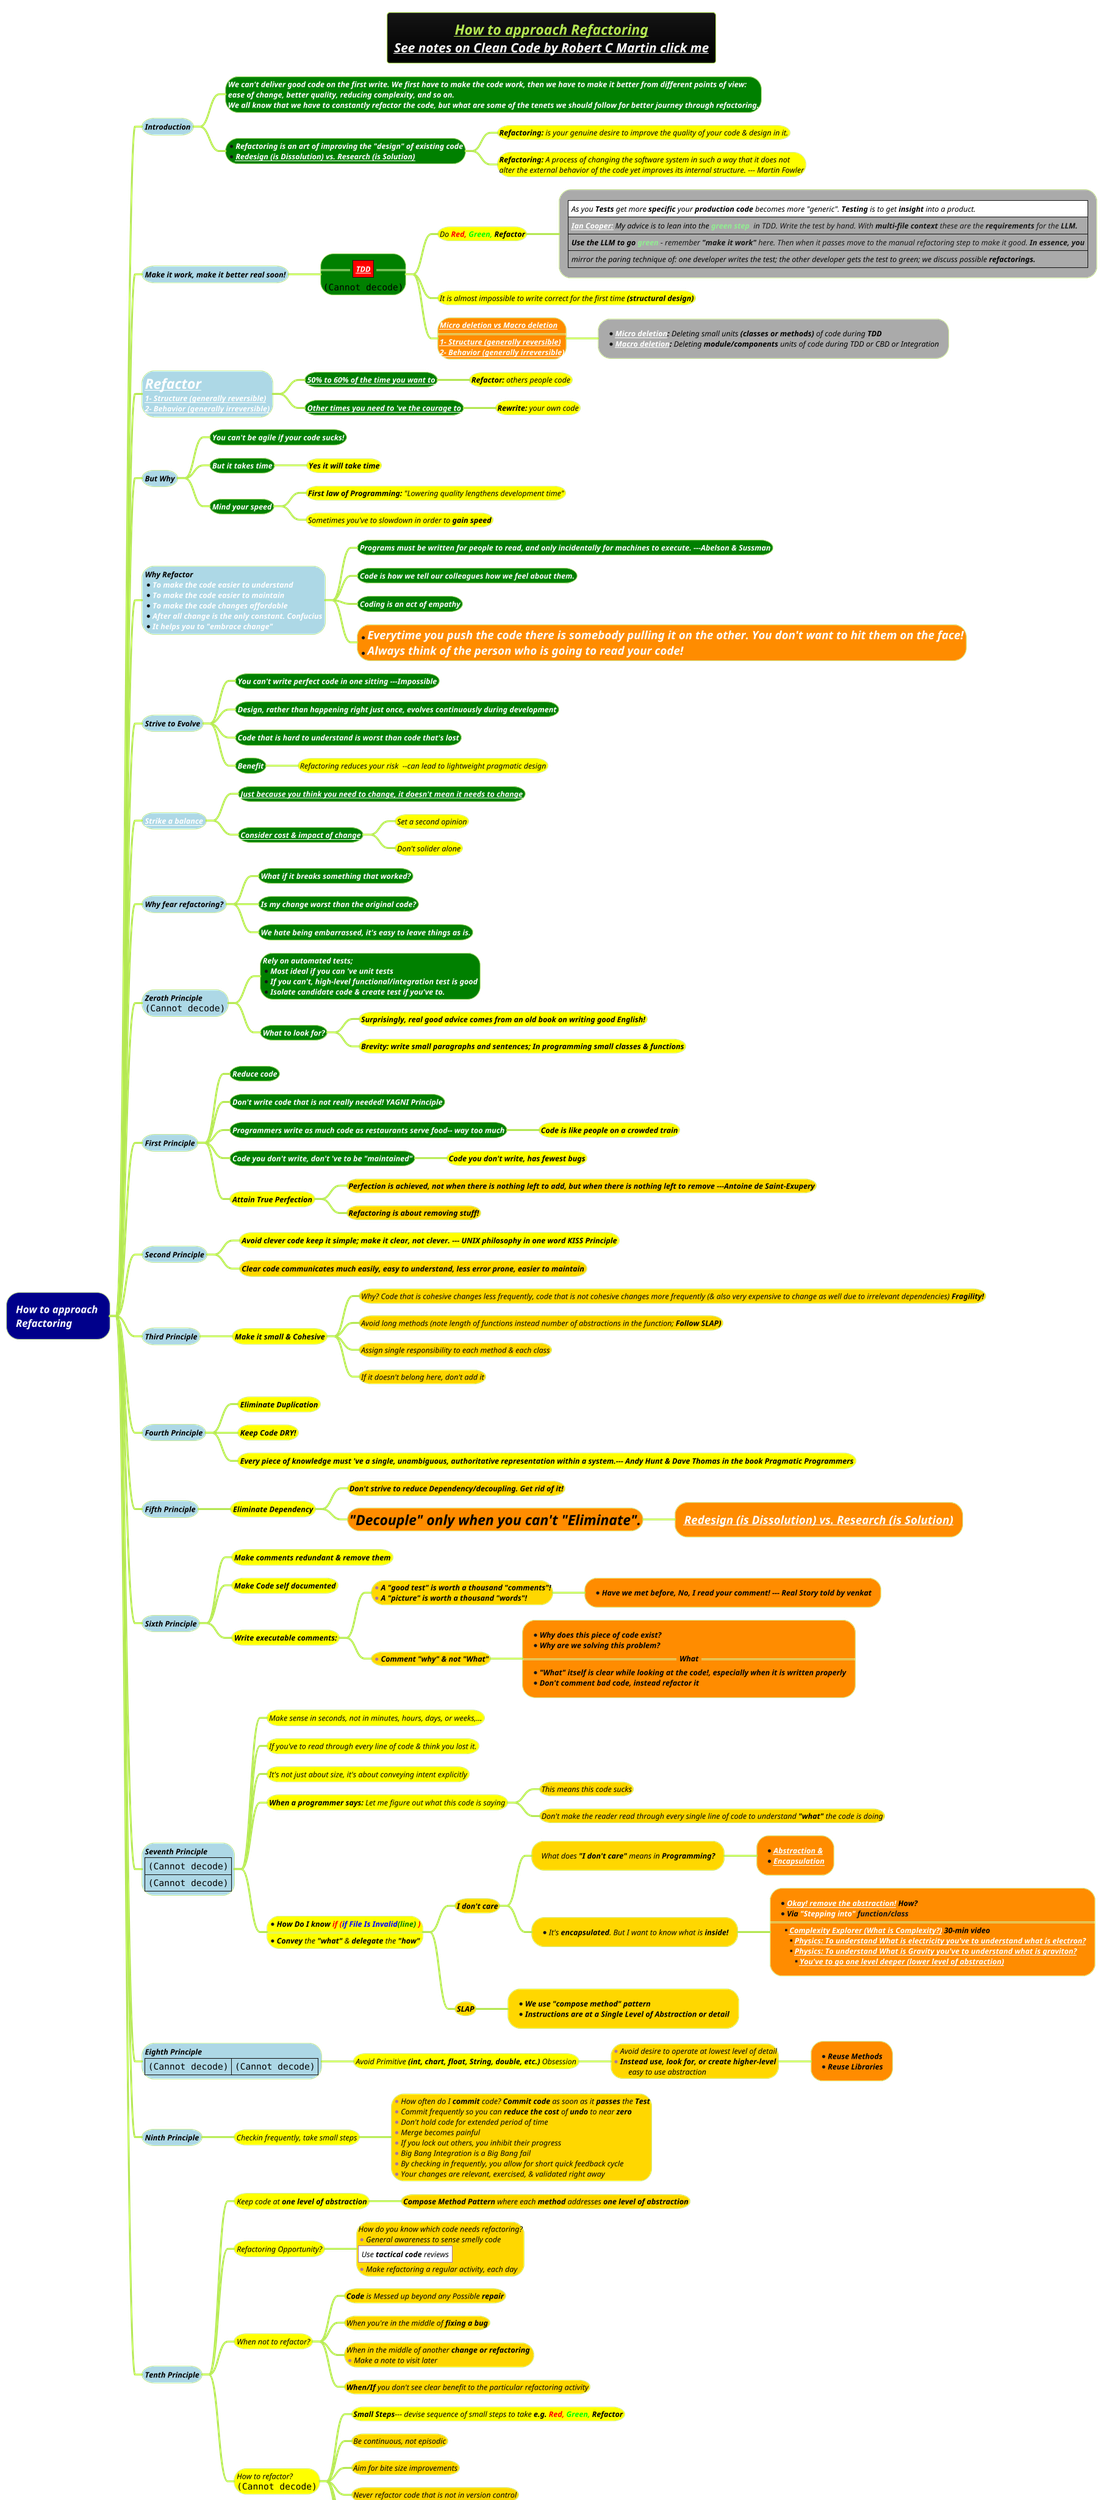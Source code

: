 @startmindmap
title =<i><b><u><size:18>How to approach Refactoring \n<i>[[docs/3-programming-languages/Venkat-Subramaniam/images/img_425.png See notes on Clean Code by Robert C Martin click me]]

!theme hacker

*[#darkblue] <i><color #white>How to approach \n<i><color #white>Refactoring
**[#lightblue] <i><color #black><size:12>Introduction

***[#green]:<b><i><color #white><size:12>We can't deliver good code on the first write. We first have to make the code work, then we have to make it better from different points of view:
<b><i><color #white><size:12>ease of change, better quality, reducing complexity, and so on.
<b><i><color #white><size:12>We all know that we have to constantly refactor the code, but what are some of the tenets we should follow for better journey through refactoring.;
***[#green] *<b><i><color #white><size:12>Refactoring is an art of improving the "design" of existing code \n*<b><i><color #white><size:12>[[docs/3-programming-languages/Venkat-Subramaniam/images/img_514.png Redesign (is Dissolution) vs. Research (is Solution)]]
****[#yellow] <i><color #black><size:12>**Refactoring:** is your genuine desire to improve the quality of your code & design in it.
****[#yellow]:<i><color #black><size:12>**Refactoring:** A process of changing the software system in such a way that it does not
<i><color #black><size:12>alter the external behavior of the code yet improves its internal structure. --- Martin Fowler;

**[#lightblue] <i><color #black><size:12>Make it work, make it better real soon!
***[#green]:==|<#red><b><i><color #white><size:12>[[docs/books/1-books-backlog/software-testing/images/img_6.png TDD]]|==
<img:images-reuseable/57-TDD-red-green-refactor.png>;
****[#yellow] <i><color #black><size:12>Do <b><color #red>Red, <color #lime>Green, <color #black>Refactor
*****[#a]:|<#white><i><color #black><size:12>As you **Tests** get more **specific** your **production code** becomes more "generic". **Testing** is to get **insight** into a product.|
|<i><color #black><size:12>**[[docs/3-programming-languages/Venkat-Subramaniam/images-reuseable/58-TDD-red-green-refactor.png Ian Cooper:]]** My advice is to lean into the <color #lightgreen>**green step** </color> in TDD. Write the test by hand. With **multi-file context** these are the **requirements** for the <b>LLM.|
|<i><color #black><size:12>**Use the LLM to go <color #lightgreen>green** </color>- remember **"make it work"** here. Then when it passes move to the manual refactoring step to make it good. <b>In essence, you|
|<i><color #black><size:12>mirror the paring technique of: one developer writes the test; the other developer gets the test to green; we discuss possible <b>refactorings.|;

****[#yellow] <i><color #black><size:12>It is almost impossible to write correct for the first time <b>(structural design)
****[#darkorange]:<i><color #black><size:12><b>[[docs/3-programming-languages/Venkat-Subramaniam/images/img_512.png Micro deletion vs Macro deletion]]
====
<b><i><color #black><size:12>[[docs/3-programming-languages/Venkat-Subramaniam/images/img_466.png 1- Structure (generally reversible)]]
<b><i><color #black><size:12>[[docs/3-programming-languages/Venkat-Subramaniam/images/img_466.png 2- Behavior (generally irreversible)]];
*****[#a] *<i><color #black><size:12>**[[docs/3-programming-languages/Venkat-Subramaniam/images/img_512.png Micro deletion]]:** Deleting small units **(classes or methods)** of code during <b>TDD  \n*<i><color #black><size:12>**[[docs/3-programming-languages/Venkat-Subramaniam/images/img_256.png Macro deletion]]:** Deleting **module/components** units of code during TDD or CBD or Integration
**[#lightblue]:<i><color #black><size:22>[[docs/3-programming-languages/Venkat-Subramaniam/images/img_249.png Refactor]]
<i><color #black><size:12>[[docs/3-programming-languages/Venkat-Subramaniam/images/img_466.png 1- Structure (generally reversible)]]
<i><color #black><size:12>[[docs/3-programming-languages/Venkat-Subramaniam/images/img_466.png 2- Behavior (generally irreversible)]];
***[#green] <b><i><color #white><size:12>[[docs/3-programming-languages/Venkat-Subramaniam/images/img_131.png 50% to 60% of the time you want to]]
****[#yellow] <i><color #black><size:12><b>Refactor:</b> others people code
***[#green] <b><i><color #white><size:12>[[docs/3-programming-languages/Venkat-Subramaniam/images/img_131.png Other times you need to 've the courage to]]
****[#yellow] <i><color #black><size:12><b>Rewrite:</b> your own code
**[#lightblue] <i><color #black><size:12><b>But Why
***[#green] <b><i><color #white><size:12>You can't be agile if your code sucks!
***[#green] <b><i><color #white><size:12>But it takes time
****[#yellow] <i><color #black><size:12><b>Yes it will take time
***[#green] <b><i><color #white><size:12>Mind your speed
****[#yellow] <i><color #black><size:12>**First law of Programming:** "Lowering quality lengthens development time"
****[#yellow] <i><color #black><size:12>Sometimes you've to slowdown in order to <b>gain speed

**[#lightblue]:<i><color #black><size:12><b>Why Refactor
*<b><i><color #white><size:12>To make the code easier to understand
*<b><i><color #white><size:12>To make the code easier to maintain
*<b><i><color #white><size:12>To make the code changes affordable
*<b><i><color #white><size:12>After all change is the only constant. Confucius
*<b><i><color #white><size:12>It helps you to "embrace change";
***[#green] <b><i><color #white><size:12>Programs must be written for people to read, and only incidentally for machines to execute. ---Abelson & Sussman
***[#green] <b><i><color #white><size:12>Code is how we tell our colleagues how we feel about them.
***[#green] <b><i><color #white><size:12>Coding is an act of empathy
***[#darkorange]:*<b><i><color #white><size:18>Everytime you push the code there is somebody pulling it on the other. You don't want to hit them on the face!
*<b><i><color #white><size:18>Always think of the person who is going to read your code!;
**[#lightblue] <i><color #black><size:12>Strive to Evolve
***[#green] <b><i><color #white><size:12>You can't write perfect code in one sitting ---Impossible
***[#green] <b><i><color #white><size:12>Design, rather than happening right just once, evolves continuously during development
***[#green] <b><i><color #white><size:12>Code that is hard to understand is worst than code that's lost
***[#green] <b><i><color #white><size:12>Benefit
****[#yellow] <i><color #black><size:12>Refactoring reduces your risk  --can lead to lightweight pragmatic design
**[#lightblue] <i><color #black><size:12>[[docs/3-programming-languages/Venkat-Subramaniam/images/img_256.png Strike a balance]]
***[#green] <b><i><color #white><size:12>[[docs/3-programming-languages/Venkat-Subramaniam/images/img_256.png Just because you think you need to change, it doesn't mean it needs to change]]
***[#green] <b><i><color #white><size:12>[[docs/3-programming-languages/Venkat-Subramaniam/images/img_256.png Consider cost & impact of change]]
****[#yellow] <i><color #black><size:12>Set a second opinion
****[#yellow] <i><color #black><size:12>Don't solider alone
**[#lightblue] <i><color #black><size:12>Why fear refactoring?
***[#green] <b><i><color #white><size:12>What if it breaks something that worked?
***[#green] <b><i><color #white><size:12>Is my change worst than the original code?
***[#green] <b><i><color #white><size:12>We hate being embarrassed, it's easy to leave things as is.
**[#lightblue] <i><color #black><size:12>Zeroth Principle \n<img:images/img_472.png{scale=.8}>
***[#green]:<b><i><color #white><size:12>Rely on automated tests;
*<b><i><color #white><size:12>Most ideal if you can 've unit tests
*<b><i><color #white><size:12>If you can't, high-level functional/integration test is good
*<b><i><color #white><size:12>Isolate candidate code & create test if you've to.;
***[#green] <b><i><color #white><size:12>What to look for?
****[#yellow] <b><i><color #black><size:12>Surprisingly, real good advice comes from an old book on writing good English!
****[#yellow] <b><i><color #black><size:12>Brevity: write small paragraphs and sentences; In programming small classes & functions
**[#lightblue] <i><color #black><size:12>First Principle
***[#green] <b><i><color #white><size:12>Reduce code
***[#green] <b><i><color #white><size:12>Don't write code that is not really needed! YAGNI Principle
***[#green] <b><i><color #white><size:12>Programmers write as much code as restaurants serve food-- way too much
****[#yellow] <b><i><color #black><size:12>Code is like people on a crowded train
***[#green] <b><i><color #white><size:12>Code you don't write, don't 've to be "maintained"
****[#yellow] <b><i><color #black><size:12>Code you don't write, has fewest bugs
***[#yellow] <b><i><color #black><size:12>Attain True Perfection
****[#gold] <b><i><color #black><size:12>Perfection is achieved, not when there is nothing left to add, but when there is nothing left to remove ---Antoine de Saint-Exupery
****[#gold] <b><i><color #black><size:12>Refactoring is about removing stuff!
**[#lightblue] <i><color #black><size:12>Second Principle
***[#yellow] <b><i><color #black><size:12>Avoid clever code keep it simple; make it clear, not clever. --- UNIX philosophy in one word KISS Principle
***[#gold] <b><i><color #black><size:12>Clear code communicates much easily, easy to understand, less error prone, easier to maintain
**[#lightblue] <i><color #black><size:12>Third Principle
***[#yellow] <b><i><color #black><size:12>Make it small & Cohesive
****[#gold] <i><color #black><size:12>Why? Code that is cohesive changes less frequently, code that is not cohesive changes more frequently (& also very expensive to change as well due to irrelevant dependencies) <b>Fragility!
****[#gold] <i><color #black><size:12>Avoid long methods (note length of functions instead number of abstractions in the function; <b>Follow SLAP)
****[#gold] <i><color #black><size:12>Assign single responsibility to each method & each class
****[#gold] <i><color #black><size:12>If it doesn't belong here, don't add it
**[#lightblue] <i><color #black><size:12>Fourth Principle
***[#yellow] <b><i><color #black><size:12>Eliminate Duplication
***[#yellow] <b><i><color #black><size:12>Keep Code DRY!
***[#yellow] <b><i><color #black><size:12>Every piece of knowledge must 've a single, unambiguous, authoritative representation within a system.--- Andy Hunt & Dave Thomas in the book Pragmatic Programmers
**[#lightblue] <i><color #black><size:12>Fifth Principle
***[#yellow] <b><i><color #black><size:12>Eliminate Dependency
****[#gold] <b><i><color #black><size:12>Don't strive to reduce Dependency/decoupling. Get rid of it!
****[#darkorange] <b><i><color #black><size:22>"Decouple" only when you can't "Eliminate".
*****[#darkorange] <i><color #black><size:18><b>[[docs/3-programming-languages/Venkat-Subramaniam/images/img_514.png Redesign (is Dissolution) vs. Research (is Solution)]]
**[#lightblue] <i><color #black><size:12>Sixth Principle
***[#yellow] <b><i><color #black><size:12>Make comments redundant & remove them
***[#yellow] <b><i><color #black><size:12>Make Code self documented
***[#yellow] <b><i><color #black><size:12>Write executable comments:
****[#gold] *<b><i><color #black><size:12>A "good test" is worth a thousand "comments"!  \n*<b><i><color #black><size:12>A "picture" is worth a thousand "words"!
*****[#darkorange] *<b><i><color #black><size:12>Have we met before, No, I read your comment! --- Real Story told by venkat
****[#gold] *<b><i><color #black><size:12>Comment "why" & not "What"
*****[#darkorange]:*<b><i><color #black><size:12>Why does this piece of code exist?
*<b><i><color #black><size:12>Why are we solving this problem?
==<b><i><color #black><size:12>What==
*<b><i><color #black><size:12>"What" itself is clear while looking at the code!, especially when it is written properly
*<b><i><color #black><size:12>Don't comment bad code, instead refactor it;
**[#lightblue]:<i><color #black><size:12>Seventh Principle
|<img:images/img_473.png>|
|<img:images/img_474.png>|;
***[#yellow] <i><color #black><size:12>Make sense in seconds, not in minutes, hours, days, or weeks,...
***[#yellow] <i><color #black><size:12>If you've to read through every line of code & think you lost it.
***[#yellow] <i><color #black><size:12>It's not just about size, it's about conveying intent explicitly
***[#yellow] <i><color #black><size:12>**When a programmer says:** Let me figure out what this code is saying
****[#gold] <i><color #black><size:12>This means this code sucks
****[#gold] <i><color #black><size:12>Don't make the reader read through every single line of code to understand **"what"** the code is doing
***[#yellow]:*<i><color #black><size:12>**How Do I know <color #red>if (<color #blue>if File Is Invalid<color #green>(line) <color #red>)**
====
*<i><color #black><size:12>**Convey** the **"what"** & **delegate** the <b>"how";
****[#gold] <i><color #black><size:12><b>I don't care
*****[#gold] <i><color #black><size:12>What does **"I don't care"** means in <b>Programming?
******[#darkorange] *<i><color #black><size:12><b>[[docs/3-programming-languages/Venkat-Subramaniam/images/img_346.png Abstraction &]]\n*<i><color #black><size:12><b>[[docs/3-programming-languages/Venkat-Subramaniam/images/img_346.png Encapsulation]]
*****[#gold] *<i><color #black><size:12>It's **encapsulated**. But I want to know what is <b>inside!
******[#darkorange]:*<i><color #black><size:12><b>[[docs/3-programming-languages/Venkat-Subramaniam/images/img_346.png Okay! remove the abstraction!]] How?
*<i><color #black><size:12><b>Via <color #white>"Stepping into"</color> <b>function/class
====
**<i><color #black><size:12><b>[[https://www.youtube.com/watch?v=i-ladOjo1QA&list=LL&index=13&t=9s Complexity Explorer (What is Complexity?)]] 30-min video
***<i><color #black><size:12><b>[[https://www.youtube.com/watch?v=i-ladOjo1QA&list=LL&index=13&t=9s Physics: To understand What is electricity you've to understand what is electron?]]
***<i><color #black><size:12><b>[[https://www.youtube.com/watch?v=i-ladOjo1QA&list=LL&index=13&t=9s Physics: To understand What is Gravity you've to understand what is graviton?]]
****<i><color #black><size:12><b>[[https://www.youtube.com/watch?v=i-ladOjo1QA&list=LL&index=13&t=9s You've to go one level deeper (lower level of abstraction)]];

****[#gold] <i><color #black><size:12><b>SLAP
*****[#gold] *<i><color #black><size:12><b>We use "compose method" pattern \n*<i><color #black><size:12><b>Instructions are at a Single Level of Abstraction or detail
**[#lightblue]:<i><color #black><size:12>Eighth Principle
|<img:images/img_476.png{scale=.5}>|<img:images/img_477.png{scale=.72}>|;
***[#yellow] <i><color #black><size:12>Avoid Primitive **(int, chart, float, String, double, etc.)** Obsession
****[#gold] *<i><color #black><size:12>Avoid desire to operate at lowest level of detail \n*<i><color #black><size:12>**Instead use, look for, or create higher-level** \n<i><size:12><color #black>\teasy to use abstraction
*****[#darkorange] *<i><color #black><size:12>**Reuse Methods**\n*<i><color #black><size:12>**Reuse Libraries**
**[#lightblue] <i><color #black><size:12>Ninth Principle
***[#yellow] <i><color #black><size:12>Checkin frequently, take small steps
****[#gold]:*<i><color #black><size:12>How often do I **commit** code? **Commit code** as soon as it **passes** the <b>Test
*<i><color #black><size:12>Commit frequently so you can **reduce the cost** of **undo** to near <b>zero
*<i><color #black><size:12>Don't hold code for extended period of time
*<i><color #black><size:12>Merge becomes painful
*<i><color #black><size:12>If you lock out others, you inhibit their progress
*<i><color #black><size:12>Big Bang Integration is a Big Bang fail
*<i><color #black><size:12>By checking in frequently, you allow for short quick feedback cycle
*<i><color #black><size:12>Your changes are relevant, exercised, & validated right away;
**[#lightblue] <i><color #black><size:12>Tenth Principle
***[#yellow] <i><color #black><size:12>Keep code at <b>one level of abstraction
****[#gold] <i><color #black><size:12>**Compose Method Pattern** where each **method** addresses <b>one level of abstraction
***[#yellow] <i><color #black><size:12>Refactoring Opportunity?
****[#gold]:<i><color #black><size:12>How do you know which code needs refactoring?
*<i><color #black><size:12>General awareness to sense smelly code
|<#white><i><color #black><size:12>Use **tactical code** reviews|
*<i><color #black><size:12>Make refactoring a regular activity, each day;
***[#yellow] <i><color #black><size:12>When not to refactor?
****[#gold] <i><color #black><size:12>**Code** is Messed up beyond any Possible <b>repair
****[#gold] <i><color #black><size:12>When you're in the middle of <b>fixing a bug
****[#gold] <i><color #black><size:12>When in the middle of another <b>change or refactoring \n*<i><color #black><size:12>Make a note to visit later
****[#gold] <i><color #black><size:12>**When/If** you don't see clear benefit to the particular refactoring activity
***[#yellow] <i><color #black><size:12>How to refactor?\n<img:images/img_478.png>
****[#yellow] <i><color #black><size:12>**Small Steps**--- devise sequence of small steps to take <b>e.g. <b><color #red>Red, <color #lime>Green, <color #black>Refactor
****[#gold] <i><color #black><size:12>Be continuous, not episodic
****[#gold] <i><color #black><size:12>Aim for bite size improvements
****[#gold] <i><color #black><size:12>Never refactor code that is not in version control
****[#gold] <i><color #black><size:12>Don't hesitate to through out change
****[#gold] <i><color #black><size:12>Check in frequently (every few minutes)

@endmindmap
